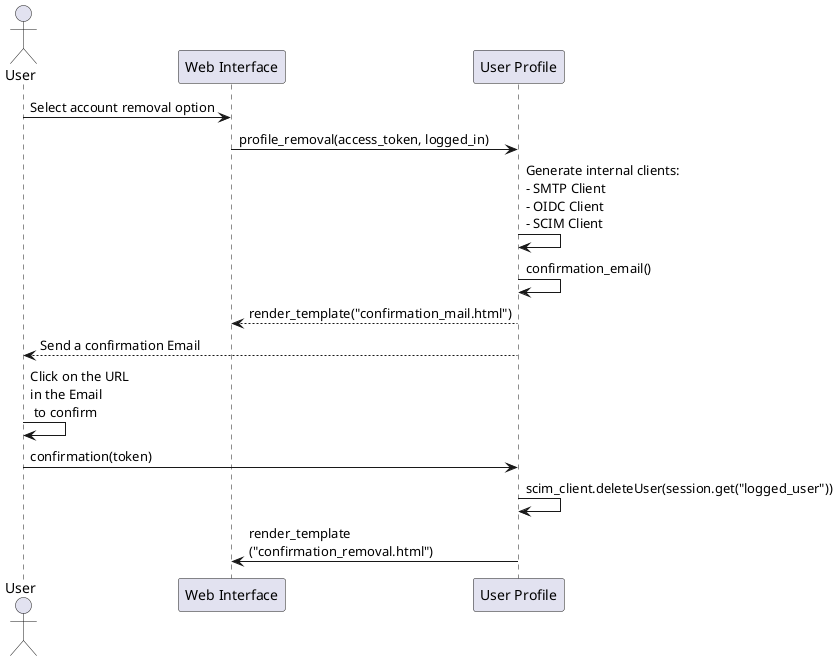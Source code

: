 @startuml
actor User
participant "Web Interface" as web
participant "User Profile" as bb

User -> web: Select account removal option
web -> bb: profile_removal(access_token, logged_in)

bb -> bb: Generate internal clients:\n- SMTP Client\n- OIDC Client\n- SCIM Client
bb -> bb: confirmation_email()

bb --> web: render_template("confirmation_mail.html")
bb --> User: Send a confirmation Email

User -> User: Click on the URL\nin the Email\n to confirm
User -> bb: confirmation(token)

bb -> bb: scim_client.deleteUser(session.get("logged_user"))

bb -> web: render_template\n("confirmation_removal.html")
@enduml
